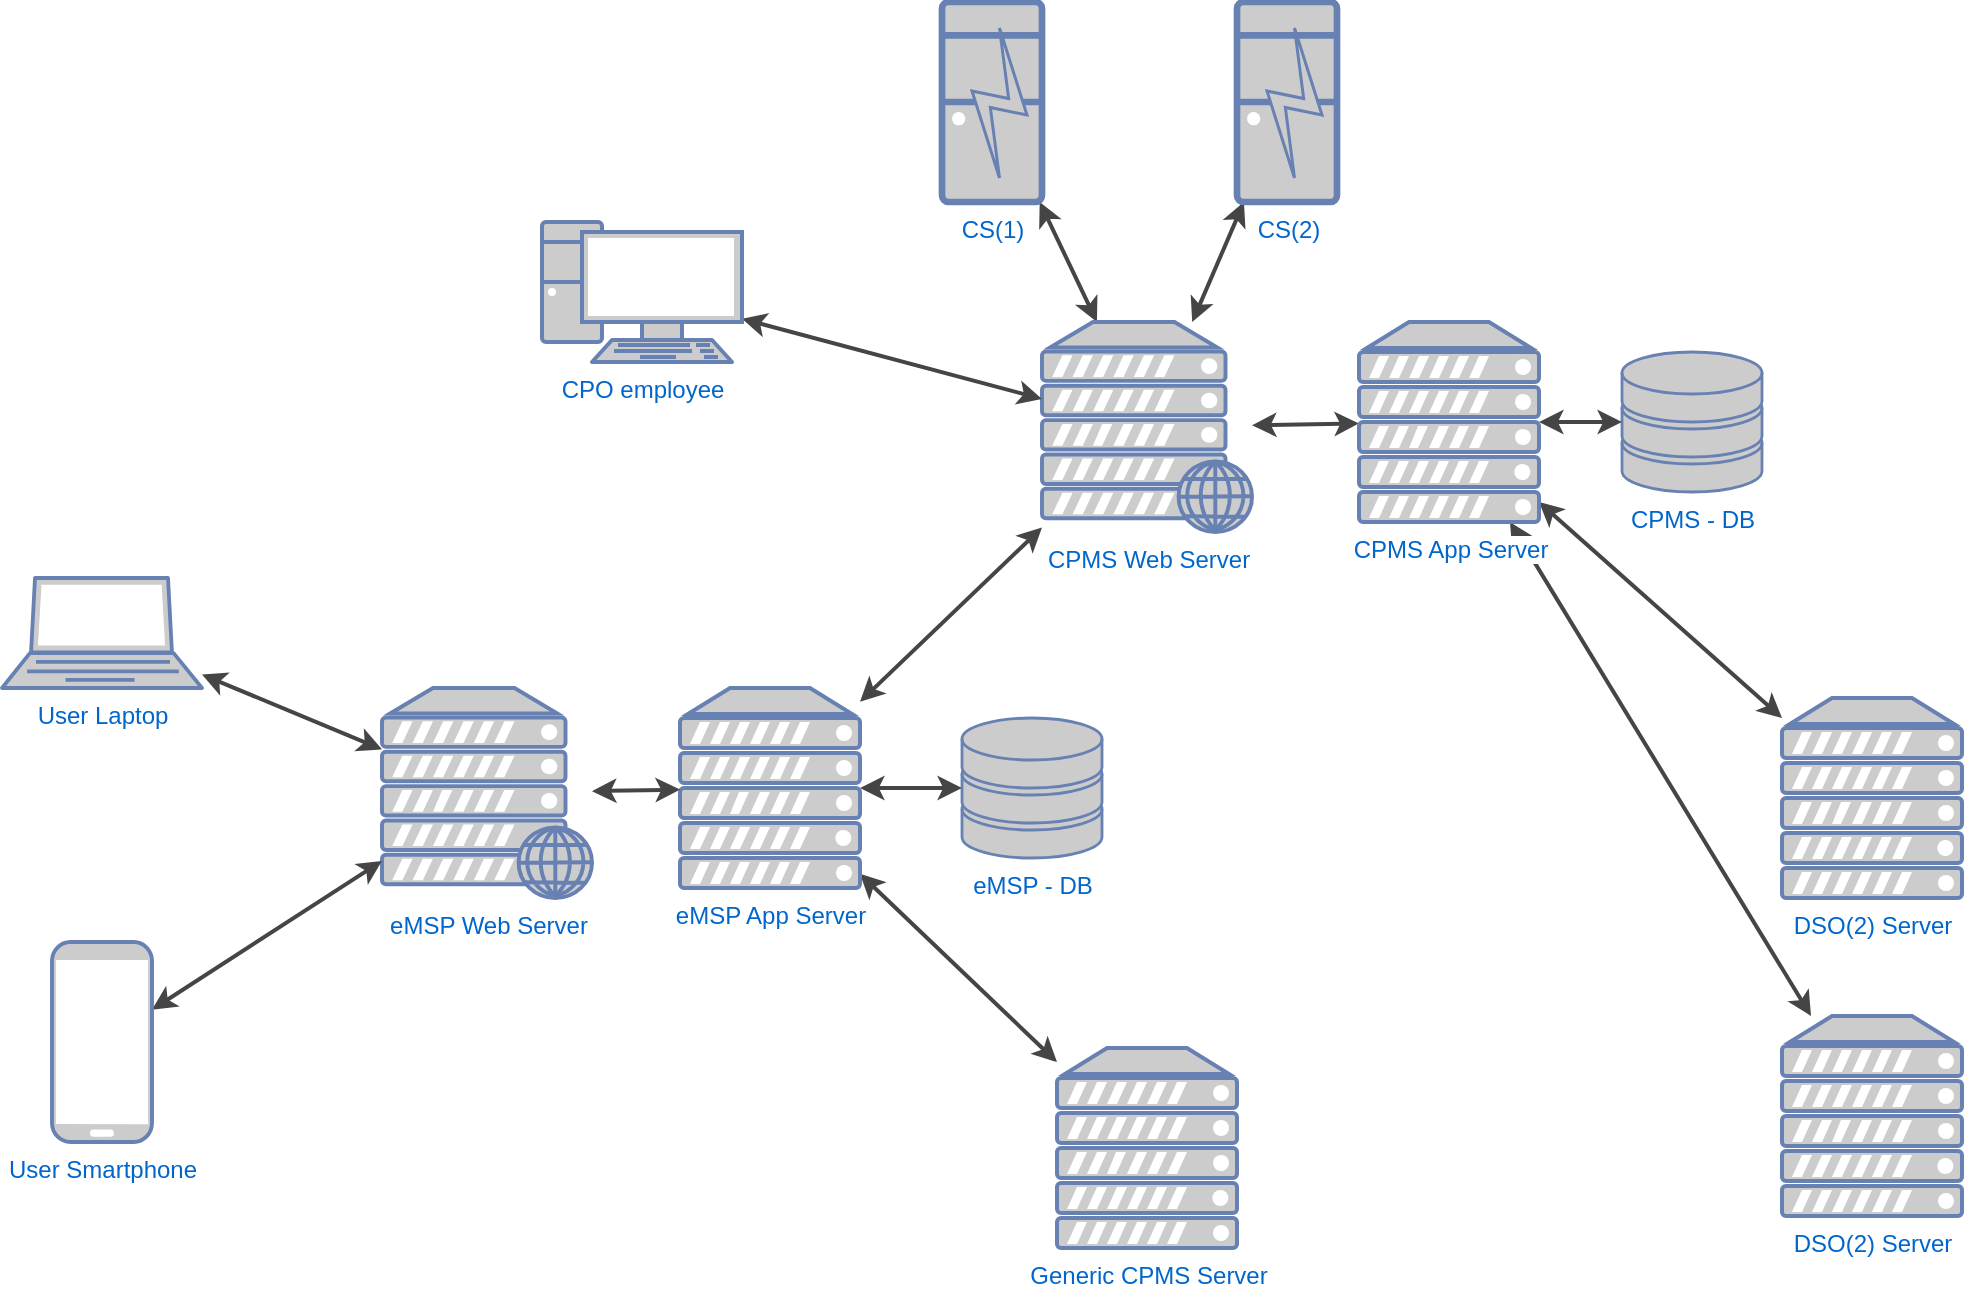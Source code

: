 <mxfile version="20.5.3" type="device"><diagram id="l8hXMBHkgcEJcSW0mbfh" name="Page-1"><mxGraphModel dx="780" dy="1111" grid="1" gridSize="10" guides="1" tooltips="1" connect="1" arrows="1" fold="1" page="1" pageScale="1" pageWidth="1169" pageHeight="827" math="0" shadow="0"><root><mxCell id="0"/><mxCell id="1" parent="0"/><mxCell id="_xfZDlHVNyznvhdnupvh-33" style="edgeStyle=none;rounded=0;orthogonalLoop=1;jettySize=auto;html=1;strokeWidth=2;startArrow=classic;startFill=1;strokeColor=#454545;" edge="1" parent="1" source="_xfZDlHVNyznvhdnupvh-17" target="_xfZDlHVNyznvhdnupvh-31"><mxGeometry relative="1" as="geometry"/></mxCell><mxCell id="_xfZDlHVNyznvhdnupvh-24" style="edgeStyle=none;rounded=0;orthogonalLoop=1;jettySize=auto;html=1;strokeWidth=2;startArrow=classic;startFill=1;strokeColor=#454545;" edge="1" parent="1" source="_xfZDlHVNyznvhdnupvh-15" target="_xfZDlHVNyznvhdnupvh-17"><mxGeometry relative="1" as="geometry"/></mxCell><mxCell id="_xfZDlHVNyznvhdnupvh-3" value="CPMS - DB" style="fontColor=#0066CC;verticalAlign=top;verticalLabelPosition=bottom;labelPosition=center;align=center;html=1;outlineConnect=0;fillColor=#CCCCCC;strokeColor=#6881B3;gradientColor=none;gradientDirection=north;strokeWidth=2;shape=mxgraph.networks.storage;" vertex="1" parent="1"><mxGeometry x="900" y="185" width="70" height="70" as="geometry"/></mxCell><mxCell id="_xfZDlHVNyznvhdnupvh-4" value="eMSP - DB" style="fontColor=#0066CC;verticalAlign=top;verticalLabelPosition=bottom;labelPosition=center;align=center;html=1;outlineConnect=0;fillColor=#CCCCCC;strokeColor=#6881B3;gradientColor=none;gradientDirection=north;strokeWidth=2;shape=mxgraph.networks.storage;" vertex="1" parent="1"><mxGeometry x="570" y="368" width="70" height="70" as="geometry"/></mxCell><mxCell id="_xfZDlHVNyznvhdnupvh-8" value="DSO(2) Server" style="fontColor=#0066CC;verticalAlign=top;verticalLabelPosition=bottom;labelPosition=center;align=center;html=1;outlineConnect=0;fillColor=#CCCCCC;strokeColor=#6881B3;gradientColor=none;gradientDirection=north;strokeWidth=2;shape=mxgraph.networks.server;" vertex="1" parent="1"><mxGeometry x="980" y="358" width="90" height="100" as="geometry"/></mxCell><mxCell id="_xfZDlHVNyznvhdnupvh-11" value="Generic CPMS Server" style="fontColor=#0066CC;verticalAlign=top;verticalLabelPosition=bottom;labelPosition=center;align=center;html=1;outlineConnect=0;fillColor=#CCCCCC;strokeColor=#6881B3;gradientColor=none;gradientDirection=north;strokeWidth=2;shape=mxgraph.networks.server;" vertex="1" parent="1"><mxGeometry x="617.5" y="533" width="90" height="100" as="geometry"/></mxCell><mxCell id="_xfZDlHVNyznvhdnupvh-20" style="edgeStyle=none;rounded=0;orthogonalLoop=1;jettySize=auto;html=1;strokeWidth=2;startArrow=classic;startFill=1;strokeColor=#454545;" edge="1" parent="1" source="_xfZDlHVNyznvhdnupvh-12" target="_xfZDlHVNyznvhdnupvh-15"><mxGeometry relative="1" as="geometry"/></mxCell><mxCell id="_xfZDlHVNyznvhdnupvh-23" style="edgeStyle=none;rounded=0;orthogonalLoop=1;jettySize=auto;html=1;strokeWidth=2;startArrow=classic;startFill=1;strokeColor=#454545;" edge="1" parent="1" source="_xfZDlHVNyznvhdnupvh-12" target="_xfZDlHVNyznvhdnupvh-11"><mxGeometry relative="1" as="geometry"/></mxCell><mxCell id="_xfZDlHVNyznvhdnupvh-29" style="edgeStyle=none;rounded=0;orthogonalLoop=1;jettySize=auto;html=1;strokeWidth=2;startArrow=classic;startFill=1;strokeColor=#454545;" edge="1" parent="1" source="_xfZDlHVNyznvhdnupvh-12" target="_xfZDlHVNyznvhdnupvh-4"><mxGeometry relative="1" as="geometry"/></mxCell><mxCell id="_xfZDlHVNyznvhdnupvh-12" value="eMSP App Server" style="fontColor=#0066CC;verticalAlign=top;verticalLabelPosition=bottom;labelPosition=center;align=center;html=1;outlineConnect=0;fillColor=#CCCCCC;strokeColor=#6881B3;gradientColor=none;gradientDirection=north;strokeWidth=2;shape=mxgraph.networks.server;" vertex="1" parent="1"><mxGeometry x="429" y="353" width="90" height="100" as="geometry"/></mxCell><mxCell id="_xfZDlHVNyznvhdnupvh-35" style="edgeStyle=none;rounded=0;orthogonalLoop=1;jettySize=auto;html=1;strokeColor=#454545;strokeWidth=2;startArrow=classic;startFill=1;" edge="1" parent="1" source="_xfZDlHVNyznvhdnupvh-13" target="_xfZDlHVNyznvhdnupvh-12"><mxGeometry relative="1" as="geometry"/></mxCell><mxCell id="_xfZDlHVNyznvhdnupvh-13" value="eMSP Web Server" style="fontColor=#0066CC;verticalAlign=top;verticalLabelPosition=bottom;labelPosition=center;align=center;html=1;outlineConnect=0;fillColor=#CCCCCC;strokeColor=#6881B3;gradientColor=none;gradientDirection=north;strokeWidth=2;shape=mxgraph.networks.web_server;" vertex="1" parent="1"><mxGeometry x="280" y="353" width="105" height="105" as="geometry"/></mxCell><mxCell id="_xfZDlHVNyznvhdnupvh-55" style="edgeStyle=none;rounded=0;orthogonalLoop=1;jettySize=auto;html=1;strokeColor=#454545;strokeWidth=2;startArrow=classic;startFill=1;" edge="1" parent="1" source="_xfZDlHVNyznvhdnupvh-15" target="_xfZDlHVNyznvhdnupvh-46"><mxGeometry relative="1" as="geometry"/></mxCell><mxCell id="_xfZDlHVNyznvhdnupvh-57" style="edgeStyle=none;rounded=0;orthogonalLoop=1;jettySize=auto;html=1;strokeColor=#454545;strokeWidth=2;startArrow=classic;startFill=1;" edge="1" parent="1" source="_xfZDlHVNyznvhdnupvh-15" target="_xfZDlHVNyznvhdnupvh-51"><mxGeometry relative="1" as="geometry"/></mxCell><mxCell id="_xfZDlHVNyznvhdnupvh-15" value="CPMS Web Server" style="fontColor=#0066CC;verticalAlign=top;verticalLabelPosition=bottom;labelPosition=center;align=center;html=1;outlineConnect=0;fillColor=#CCCCCC;strokeColor=#6881B3;gradientColor=none;gradientDirection=north;strokeWidth=2;shape=mxgraph.networks.web_server;" vertex="1" parent="1"><mxGeometry x="610" y="170" width="105" height="105" as="geometry"/></mxCell><mxCell id="_xfZDlHVNyznvhdnupvh-30" style="edgeStyle=none;rounded=0;orthogonalLoop=1;jettySize=auto;html=1;strokeWidth=2;startArrow=classic;startFill=1;strokeColor=#454545;" edge="1" parent="1" source="_xfZDlHVNyznvhdnupvh-17" target="_xfZDlHVNyznvhdnupvh-3"><mxGeometry relative="1" as="geometry"/></mxCell><mxCell id="_xfZDlHVNyznvhdnupvh-32" style="edgeStyle=none;rounded=0;orthogonalLoop=1;jettySize=auto;html=1;strokeWidth=2;startArrow=classic;startFill=1;strokeColor=#454545;" edge="1" parent="1" source="_xfZDlHVNyznvhdnupvh-17" target="_xfZDlHVNyznvhdnupvh-8"><mxGeometry relative="1" as="geometry"/></mxCell><mxCell id="_xfZDlHVNyznvhdnupvh-17" value="&lt;span style=&quot;background-color: rgb(255, 255, 255);&quot;&gt;CPMS App Server&lt;/span&gt;" style="fontColor=#0066CC;verticalAlign=top;verticalLabelPosition=bottom;labelPosition=center;align=center;html=1;outlineConnect=0;fillColor=#CCCCCC;strokeColor=#6881B3;gradientColor=none;gradientDirection=north;strokeWidth=2;shape=mxgraph.networks.server;" vertex="1" parent="1"><mxGeometry x="768.5" y="170" width="90" height="100" as="geometry"/></mxCell><mxCell id="_xfZDlHVNyznvhdnupvh-31" value="DSO(2) Server" style="fontColor=#0066CC;verticalAlign=top;verticalLabelPosition=bottom;labelPosition=center;align=center;html=1;outlineConnect=0;fillColor=#CCCCCC;strokeColor=#6881B3;gradientColor=none;gradientDirection=north;strokeWidth=2;shape=mxgraph.networks.server;" vertex="1" parent="1"><mxGeometry x="980" y="517" width="90" height="100" as="geometry"/></mxCell><mxCell id="_xfZDlHVNyznvhdnupvh-40" style="edgeStyle=none;rounded=0;orthogonalLoop=1;jettySize=auto;html=1;strokeColor=#454545;strokeWidth=2;startArrow=classic;startFill=1;" edge="1" parent="1" source="_xfZDlHVNyznvhdnupvh-38" target="_xfZDlHVNyznvhdnupvh-13"><mxGeometry relative="1" as="geometry"/></mxCell><mxCell id="_xfZDlHVNyznvhdnupvh-38" value="User Smartphone" style="fontColor=#0066CC;verticalAlign=top;verticalLabelPosition=bottom;labelPosition=center;align=center;html=1;outlineConnect=0;fillColor=#CCCCCC;strokeColor=#6881B3;gradientColor=none;gradientDirection=north;strokeWidth=2;shape=mxgraph.networks.mobile;labelBackgroundColor=#FFFFFF;" vertex="1" parent="1"><mxGeometry x="115" y="480" width="50" height="100" as="geometry"/></mxCell><mxCell id="_xfZDlHVNyznvhdnupvh-41" style="edgeStyle=none;rounded=0;orthogonalLoop=1;jettySize=auto;html=1;strokeColor=#454545;strokeWidth=2;startArrow=classic;startFill=1;" edge="1" parent="1" source="_xfZDlHVNyznvhdnupvh-39" target="_xfZDlHVNyznvhdnupvh-13"><mxGeometry relative="1" as="geometry"/></mxCell><mxCell id="_xfZDlHVNyznvhdnupvh-39" value="User Laptop" style="fontColor=#0066CC;verticalAlign=top;verticalLabelPosition=bottom;labelPosition=center;align=center;html=1;outlineConnect=0;fillColor=#CCCCCC;strokeColor=#6881B3;gradientColor=none;gradientDirection=north;strokeWidth=2;shape=mxgraph.networks.laptop;labelBackgroundColor=#FFFFFF;" vertex="1" parent="1"><mxGeometry x="90" y="298" width="100" height="55" as="geometry"/></mxCell><mxCell id="_xfZDlHVNyznvhdnupvh-49" value="" style="group" vertex="1" connectable="0" parent="1"><mxGeometry x="560" y="10" width="50" height="100" as="geometry"/></mxCell><mxCell id="_xfZDlHVNyznvhdnupvh-46" value="CS(1)" style="fontColor=#0066CC;verticalAlign=top;verticalLabelPosition=bottom;labelPosition=center;align=center;html=1;outlineConnect=0;fillColor=#CCCCCC;strokeColor=#6881B3;gradientColor=none;gradientDirection=north;strokeWidth=2;shape=mxgraph.networks.desktop_pc;labelBackgroundColor=#FFFFFF;" vertex="1" parent="_xfZDlHVNyznvhdnupvh-49"><mxGeometry width="50" height="100" as="geometry"/></mxCell><mxCell id="_xfZDlHVNyznvhdnupvh-45" value="" style="fontColor=#0066CC;verticalAlign=top;verticalLabelPosition=bottom;labelPosition=center;align=center;html=1;outlineConnect=0;fillColor=#CCCCCC;strokeColor=#6881B3;gradientColor=none;gradientDirection=north;strokeWidth=2;shape=mxgraph.networks.comm_link;labelBackgroundColor=#FFFFFF;" vertex="1" parent="_xfZDlHVNyznvhdnupvh-49"><mxGeometry x="15" y="13" width="27.5" height="75" as="geometry"/></mxCell><mxCell id="_xfZDlHVNyznvhdnupvh-50" value="" style="group" vertex="1" connectable="0" parent="1"><mxGeometry x="707.5" y="10" width="50" height="100" as="geometry"/></mxCell><mxCell id="_xfZDlHVNyznvhdnupvh-51" value="CS(2)" style="fontColor=#0066CC;verticalAlign=top;verticalLabelPosition=bottom;labelPosition=center;align=center;html=1;outlineConnect=0;fillColor=#CCCCCC;strokeColor=#6881B3;gradientColor=none;gradientDirection=north;strokeWidth=2;shape=mxgraph.networks.desktop_pc;labelBackgroundColor=#FFFFFF;" vertex="1" parent="_xfZDlHVNyznvhdnupvh-50"><mxGeometry width="50" height="100" as="geometry"/></mxCell><mxCell id="_xfZDlHVNyznvhdnupvh-52" value="" style="fontColor=#0066CC;verticalAlign=top;verticalLabelPosition=bottom;labelPosition=center;align=center;html=1;outlineConnect=0;fillColor=#CCCCCC;strokeColor=#6881B3;gradientColor=none;gradientDirection=north;strokeWidth=2;shape=mxgraph.networks.comm_link;labelBackgroundColor=#FFFFFF;" vertex="1" parent="_xfZDlHVNyznvhdnupvh-50"><mxGeometry x="15" y="13" width="27.5" height="75" as="geometry"/></mxCell><mxCell id="_xfZDlHVNyznvhdnupvh-59" style="edgeStyle=none;rounded=0;orthogonalLoop=1;jettySize=auto;html=1;strokeColor=#454545;strokeWidth=2;startArrow=classic;startFill=1;" edge="1" parent="1" source="_xfZDlHVNyznvhdnupvh-58" target="_xfZDlHVNyznvhdnupvh-15"><mxGeometry relative="1" as="geometry"/></mxCell><mxCell id="_xfZDlHVNyznvhdnupvh-58" value="CPO employee" style="fontColor=#0066CC;verticalAlign=top;verticalLabelPosition=bottom;labelPosition=center;align=center;html=1;outlineConnect=0;fillColor=#CCCCCC;strokeColor=#6881B3;gradientColor=none;gradientDirection=north;strokeWidth=2;shape=mxgraph.networks.pc;labelBackgroundColor=#FFFFFF;" vertex="1" parent="1"><mxGeometry x="360" y="120" width="100" height="70" as="geometry"/></mxCell></root></mxGraphModel></diagram></mxfile>